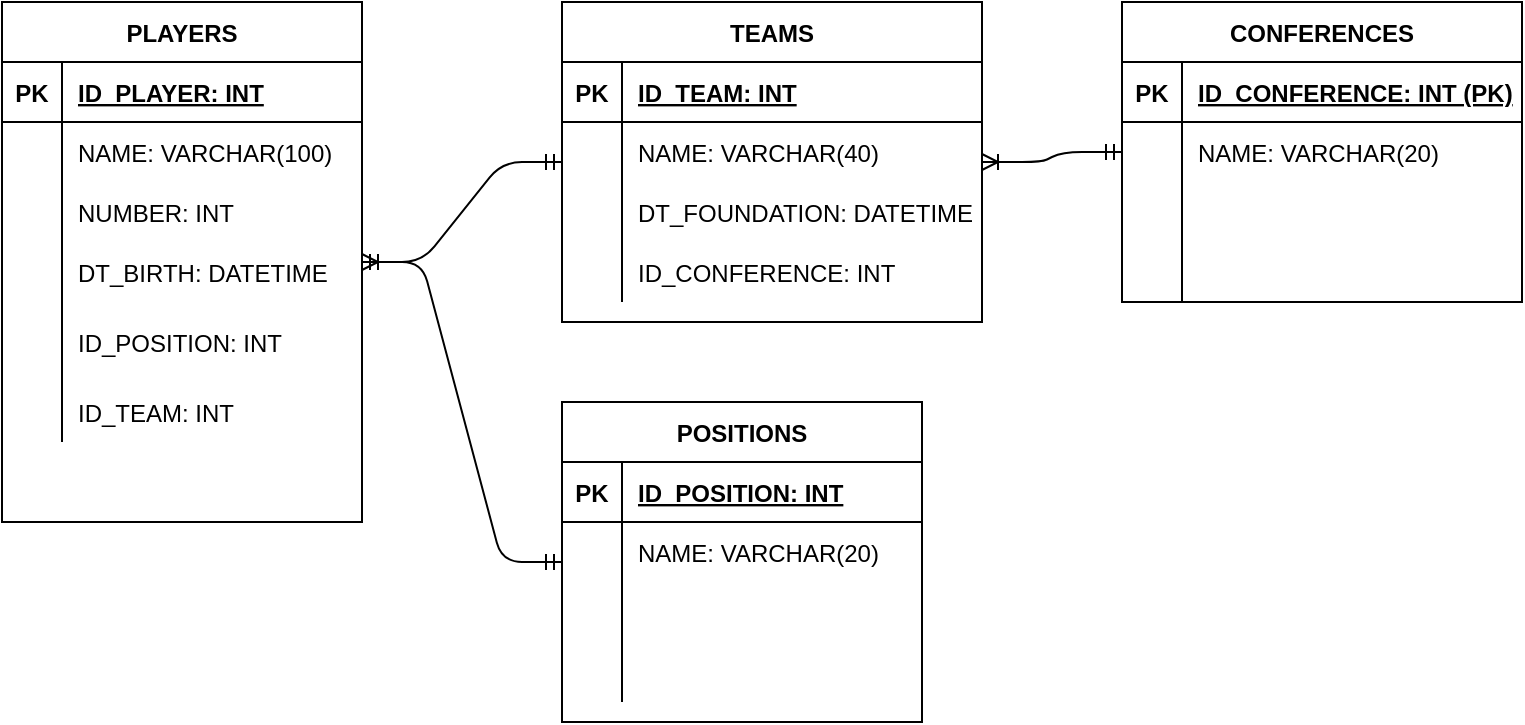<mxfile version="14.2.9" type="github">
  <diagram name="Page-1" id="9f46799a-70d6-7492-0946-bef42562c5a5">
    <mxGraphModel dx="1422" dy="794" grid="1" gridSize="10" guides="1" tooltips="1" connect="1" arrows="1" fold="1" page="1" pageScale="1" pageWidth="1100" pageHeight="850" background="#ffffff" math="0" shadow="0">
      <root>
        <mxCell id="0" />
        <mxCell id="1" parent="0" />
        <mxCell id="zYMepsbsxJOmeYaFlggq-5" value="PLAYERS" style="shape=table;startSize=30;container=1;collapsible=1;childLayout=tableLayout;fixedRows=1;rowLines=0;fontStyle=1;align=center;resizeLast=1;" vertex="1" parent="1">
          <mxGeometry x="40" y="40" width="180" height="260" as="geometry" />
        </mxCell>
        <mxCell id="zYMepsbsxJOmeYaFlggq-6" value="" style="shape=partialRectangle;collapsible=0;dropTarget=0;pointerEvents=0;fillColor=none;top=0;left=0;bottom=1;right=0;points=[[0,0.5],[1,0.5]];portConstraint=eastwest;" vertex="1" parent="zYMepsbsxJOmeYaFlggq-5">
          <mxGeometry y="30" width="180" height="30" as="geometry" />
        </mxCell>
        <mxCell id="zYMepsbsxJOmeYaFlggq-7" value="PK" style="shape=partialRectangle;connectable=0;fillColor=none;top=0;left=0;bottom=0;right=0;fontStyle=1;overflow=hidden;" vertex="1" parent="zYMepsbsxJOmeYaFlggq-6">
          <mxGeometry width="30" height="30" as="geometry" />
        </mxCell>
        <mxCell id="zYMepsbsxJOmeYaFlggq-8" value="ID_PLAYER: INT" style="shape=partialRectangle;connectable=0;fillColor=none;top=0;left=0;bottom=0;right=0;align=left;spacingLeft=6;fontStyle=5;overflow=hidden;" vertex="1" parent="zYMepsbsxJOmeYaFlggq-6">
          <mxGeometry x="30" width="150" height="30" as="geometry" />
        </mxCell>
        <mxCell id="zYMepsbsxJOmeYaFlggq-9" value="" style="shape=partialRectangle;collapsible=0;dropTarget=0;pointerEvents=0;fillColor=none;top=0;left=0;bottom=0;right=0;points=[[0,0.5],[1,0.5]];portConstraint=eastwest;" vertex="1" parent="zYMepsbsxJOmeYaFlggq-5">
          <mxGeometry y="60" width="180" height="30" as="geometry" />
        </mxCell>
        <mxCell id="zYMepsbsxJOmeYaFlggq-10" value="" style="shape=partialRectangle;connectable=0;fillColor=none;top=0;left=0;bottom=0;right=0;editable=1;overflow=hidden;" vertex="1" parent="zYMepsbsxJOmeYaFlggq-9">
          <mxGeometry width="30" height="30" as="geometry" />
        </mxCell>
        <mxCell id="zYMepsbsxJOmeYaFlggq-11" value="NAME: VARCHAR(100)" style="shape=partialRectangle;connectable=0;fillColor=none;top=0;left=0;bottom=0;right=0;align=left;spacingLeft=6;overflow=hidden;" vertex="1" parent="zYMepsbsxJOmeYaFlggq-9">
          <mxGeometry x="30" width="150" height="30" as="geometry" />
        </mxCell>
        <mxCell id="zYMepsbsxJOmeYaFlggq-72" value="" style="shape=partialRectangle;collapsible=0;dropTarget=0;pointerEvents=0;fillColor=none;top=0;left=0;bottom=0;right=0;points=[[0,0.5],[1,0.5]];portConstraint=eastwest;" vertex="1" parent="zYMepsbsxJOmeYaFlggq-5">
          <mxGeometry y="90" width="180" height="30" as="geometry" />
        </mxCell>
        <mxCell id="zYMepsbsxJOmeYaFlggq-73" value="" style="shape=partialRectangle;connectable=0;fillColor=none;top=0;left=0;bottom=0;right=0;editable=1;overflow=hidden;" vertex="1" parent="zYMepsbsxJOmeYaFlggq-72">
          <mxGeometry width="30" height="30" as="geometry" />
        </mxCell>
        <mxCell id="zYMepsbsxJOmeYaFlggq-74" value="NUMBER: INT" style="shape=partialRectangle;connectable=0;fillColor=none;top=0;left=0;bottom=0;right=0;align=left;spacingLeft=6;overflow=hidden;" vertex="1" parent="zYMepsbsxJOmeYaFlggq-72">
          <mxGeometry x="30" width="150" height="30" as="geometry" />
        </mxCell>
        <mxCell id="zYMepsbsxJOmeYaFlggq-12" value="" style="shape=partialRectangle;collapsible=0;dropTarget=0;pointerEvents=0;fillColor=none;top=0;left=0;bottom=0;right=0;points=[[0,0.5],[1,0.5]];portConstraint=eastwest;" vertex="1" parent="zYMepsbsxJOmeYaFlggq-5">
          <mxGeometry y="120" width="180" height="30" as="geometry" />
        </mxCell>
        <mxCell id="zYMepsbsxJOmeYaFlggq-13" value="" style="shape=partialRectangle;connectable=0;fillColor=none;top=0;left=0;bottom=0;right=0;editable=1;overflow=hidden;" vertex="1" parent="zYMepsbsxJOmeYaFlggq-12">
          <mxGeometry width="30" height="30" as="geometry" />
        </mxCell>
        <mxCell id="zYMepsbsxJOmeYaFlggq-14" value="DT_BIRTH: DATETIME" style="shape=partialRectangle;connectable=0;fillColor=none;top=0;left=0;bottom=0;right=0;align=left;spacingLeft=6;overflow=hidden;" vertex="1" parent="zYMepsbsxJOmeYaFlggq-12">
          <mxGeometry x="30" width="150" height="30" as="geometry" />
        </mxCell>
        <mxCell id="zYMepsbsxJOmeYaFlggq-15" value="" style="shape=partialRectangle;collapsible=0;dropTarget=0;pointerEvents=0;fillColor=none;top=0;left=0;bottom=0;right=0;points=[[0,0.5],[1,0.5]];portConstraint=eastwest;" vertex="1" parent="zYMepsbsxJOmeYaFlggq-5">
          <mxGeometry y="150" width="180" height="40" as="geometry" />
        </mxCell>
        <mxCell id="zYMepsbsxJOmeYaFlggq-16" value="" style="shape=partialRectangle;connectable=0;fillColor=none;top=0;left=0;bottom=0;right=0;editable=1;overflow=hidden;" vertex="1" parent="zYMepsbsxJOmeYaFlggq-15">
          <mxGeometry width="30" height="40" as="geometry" />
        </mxCell>
        <mxCell id="zYMepsbsxJOmeYaFlggq-17" value="ID_POSITION: INT" style="shape=partialRectangle;connectable=0;fillColor=none;top=0;left=0;bottom=0;right=0;align=left;spacingLeft=6;overflow=hidden;" vertex="1" parent="zYMepsbsxJOmeYaFlggq-15">
          <mxGeometry x="30" width="150" height="40" as="geometry" />
        </mxCell>
        <mxCell id="zYMepsbsxJOmeYaFlggq-35" value="" style="shape=partialRectangle;collapsible=0;dropTarget=0;pointerEvents=0;fillColor=none;top=0;left=0;bottom=0;right=0;points=[[0,0.5],[1,0.5]];portConstraint=eastwest;" vertex="1" parent="zYMepsbsxJOmeYaFlggq-5">
          <mxGeometry y="190" width="180" height="30" as="geometry" />
        </mxCell>
        <mxCell id="zYMepsbsxJOmeYaFlggq-36" value="" style="shape=partialRectangle;connectable=0;fillColor=none;top=0;left=0;bottom=0;right=0;editable=1;overflow=hidden;" vertex="1" parent="zYMepsbsxJOmeYaFlggq-35">
          <mxGeometry width="30" height="30" as="geometry" />
        </mxCell>
        <mxCell id="zYMepsbsxJOmeYaFlggq-37" value="ID_TEAM: INT" style="shape=partialRectangle;connectable=0;fillColor=none;top=0;left=0;bottom=0;right=0;align=left;spacingLeft=6;overflow=hidden;" vertex="1" parent="zYMepsbsxJOmeYaFlggq-35">
          <mxGeometry x="30" width="150" height="30" as="geometry" />
        </mxCell>
        <mxCell id="zYMepsbsxJOmeYaFlggq-21" value="TEAMS" style="shape=table;startSize=30;container=1;collapsible=1;childLayout=tableLayout;fixedRows=1;rowLines=0;fontStyle=1;align=center;resizeLast=1;" vertex="1" parent="1">
          <mxGeometry x="320" y="40" width="210" height="160" as="geometry" />
        </mxCell>
        <mxCell id="zYMepsbsxJOmeYaFlggq-22" value="" style="shape=partialRectangle;collapsible=0;dropTarget=0;pointerEvents=0;fillColor=none;top=0;left=0;bottom=1;right=0;points=[[0,0.5],[1,0.5]];portConstraint=eastwest;" vertex="1" parent="zYMepsbsxJOmeYaFlggq-21">
          <mxGeometry y="30" width="210" height="30" as="geometry" />
        </mxCell>
        <mxCell id="zYMepsbsxJOmeYaFlggq-23" value="PK" style="shape=partialRectangle;connectable=0;fillColor=none;top=0;left=0;bottom=0;right=0;fontStyle=1;overflow=hidden;" vertex="1" parent="zYMepsbsxJOmeYaFlggq-22">
          <mxGeometry width="30" height="30" as="geometry" />
        </mxCell>
        <mxCell id="zYMepsbsxJOmeYaFlggq-24" value="ID_TEAM: INT" style="shape=partialRectangle;connectable=0;fillColor=none;top=0;left=0;bottom=0;right=0;align=left;spacingLeft=6;fontStyle=5;overflow=hidden;" vertex="1" parent="zYMepsbsxJOmeYaFlggq-22">
          <mxGeometry x="30" width="180" height="30" as="geometry" />
        </mxCell>
        <mxCell id="zYMepsbsxJOmeYaFlggq-25" value="" style="shape=partialRectangle;collapsible=0;dropTarget=0;pointerEvents=0;fillColor=none;top=0;left=0;bottom=0;right=0;points=[[0,0.5],[1,0.5]];portConstraint=eastwest;" vertex="1" parent="zYMepsbsxJOmeYaFlggq-21">
          <mxGeometry y="60" width="210" height="30" as="geometry" />
        </mxCell>
        <mxCell id="zYMepsbsxJOmeYaFlggq-26" value="" style="shape=partialRectangle;connectable=0;fillColor=none;top=0;left=0;bottom=0;right=0;editable=1;overflow=hidden;" vertex="1" parent="zYMepsbsxJOmeYaFlggq-25">
          <mxGeometry width="30" height="30" as="geometry" />
        </mxCell>
        <mxCell id="zYMepsbsxJOmeYaFlggq-27" value="NAME: VARCHAR(40)" style="shape=partialRectangle;connectable=0;fillColor=none;top=0;left=0;bottom=0;right=0;align=left;spacingLeft=6;overflow=hidden;" vertex="1" parent="zYMepsbsxJOmeYaFlggq-25">
          <mxGeometry x="30" width="180" height="30" as="geometry" />
        </mxCell>
        <mxCell id="zYMepsbsxJOmeYaFlggq-28" value="" style="shape=partialRectangle;collapsible=0;dropTarget=0;pointerEvents=0;fillColor=none;top=0;left=0;bottom=0;right=0;points=[[0,0.5],[1,0.5]];portConstraint=eastwest;" vertex="1" parent="zYMepsbsxJOmeYaFlggq-21">
          <mxGeometry y="90" width="210" height="30" as="geometry" />
        </mxCell>
        <mxCell id="zYMepsbsxJOmeYaFlggq-29" value="" style="shape=partialRectangle;connectable=0;fillColor=none;top=0;left=0;bottom=0;right=0;editable=1;overflow=hidden;" vertex="1" parent="zYMepsbsxJOmeYaFlggq-28">
          <mxGeometry width="30" height="30" as="geometry" />
        </mxCell>
        <mxCell id="zYMepsbsxJOmeYaFlggq-30" value="DT_FOUNDATION: DATETIME" style="shape=partialRectangle;connectable=0;fillColor=none;top=0;left=0;bottom=0;right=0;align=left;spacingLeft=6;overflow=hidden;" vertex="1" parent="zYMepsbsxJOmeYaFlggq-28">
          <mxGeometry x="30" width="180" height="30" as="geometry" />
        </mxCell>
        <mxCell id="zYMepsbsxJOmeYaFlggq-31" value="" style="shape=partialRectangle;collapsible=0;dropTarget=0;pointerEvents=0;fillColor=none;top=0;left=0;bottom=0;right=0;points=[[0,0.5],[1,0.5]];portConstraint=eastwest;" vertex="1" parent="zYMepsbsxJOmeYaFlggq-21">
          <mxGeometry y="120" width="210" height="30" as="geometry" />
        </mxCell>
        <mxCell id="zYMepsbsxJOmeYaFlggq-32" value="" style="shape=partialRectangle;connectable=0;fillColor=none;top=0;left=0;bottom=0;right=0;editable=1;overflow=hidden;" vertex="1" parent="zYMepsbsxJOmeYaFlggq-31">
          <mxGeometry width="30" height="30" as="geometry" />
        </mxCell>
        <mxCell id="zYMepsbsxJOmeYaFlggq-33" value="ID_CONFERENCE: INT" style="shape=partialRectangle;connectable=0;fillColor=none;top=0;left=0;bottom=0;right=0;align=left;spacingLeft=6;overflow=hidden;" vertex="1" parent="zYMepsbsxJOmeYaFlggq-31">
          <mxGeometry x="30" width="180" height="30" as="geometry" />
        </mxCell>
        <mxCell id="zYMepsbsxJOmeYaFlggq-38" value="CONFERENCES" style="shape=table;startSize=30;container=1;collapsible=1;childLayout=tableLayout;fixedRows=1;rowLines=0;fontStyle=1;align=center;resizeLast=1;" vertex="1" parent="1">
          <mxGeometry x="600" y="40" width="200" height="150" as="geometry" />
        </mxCell>
        <mxCell id="zYMepsbsxJOmeYaFlggq-39" value="" style="shape=partialRectangle;collapsible=0;dropTarget=0;pointerEvents=0;fillColor=none;top=0;left=0;bottom=1;right=0;points=[[0,0.5],[1,0.5]];portConstraint=eastwest;" vertex="1" parent="zYMepsbsxJOmeYaFlggq-38">
          <mxGeometry y="30" width="200" height="30" as="geometry" />
        </mxCell>
        <mxCell id="zYMepsbsxJOmeYaFlggq-40" value="PK" style="shape=partialRectangle;connectable=0;fillColor=none;top=0;left=0;bottom=0;right=0;fontStyle=1;overflow=hidden;" vertex="1" parent="zYMepsbsxJOmeYaFlggq-39">
          <mxGeometry width="30" height="30" as="geometry" />
        </mxCell>
        <mxCell id="zYMepsbsxJOmeYaFlggq-41" value="ID_CONFERENCE: INT (PK)" style="shape=partialRectangle;connectable=0;fillColor=none;top=0;left=0;bottom=0;right=0;align=left;spacingLeft=6;fontStyle=5;overflow=hidden;" vertex="1" parent="zYMepsbsxJOmeYaFlggq-39">
          <mxGeometry x="30" width="170" height="30" as="geometry" />
        </mxCell>
        <mxCell id="zYMepsbsxJOmeYaFlggq-42" value="" style="shape=partialRectangle;collapsible=0;dropTarget=0;pointerEvents=0;fillColor=none;top=0;left=0;bottom=0;right=0;points=[[0,0.5],[1,0.5]];portConstraint=eastwest;" vertex="1" parent="zYMepsbsxJOmeYaFlggq-38">
          <mxGeometry y="60" width="200" height="30" as="geometry" />
        </mxCell>
        <mxCell id="zYMepsbsxJOmeYaFlggq-43" value="" style="shape=partialRectangle;connectable=0;fillColor=none;top=0;left=0;bottom=0;right=0;editable=1;overflow=hidden;" vertex="1" parent="zYMepsbsxJOmeYaFlggq-42">
          <mxGeometry width="30" height="30" as="geometry" />
        </mxCell>
        <mxCell id="zYMepsbsxJOmeYaFlggq-44" value="NAME: VARCHAR(20)" style="shape=partialRectangle;connectable=0;fillColor=none;top=0;left=0;bottom=0;right=0;align=left;spacingLeft=6;overflow=hidden;" vertex="1" parent="zYMepsbsxJOmeYaFlggq-42">
          <mxGeometry x="30" width="170" height="30" as="geometry" />
        </mxCell>
        <mxCell id="zYMepsbsxJOmeYaFlggq-45" value="" style="shape=partialRectangle;collapsible=0;dropTarget=0;pointerEvents=0;fillColor=none;top=0;left=0;bottom=0;right=0;points=[[0,0.5],[1,0.5]];portConstraint=eastwest;" vertex="1" parent="zYMepsbsxJOmeYaFlggq-38">
          <mxGeometry y="90" width="200" height="30" as="geometry" />
        </mxCell>
        <mxCell id="zYMepsbsxJOmeYaFlggq-46" value="" style="shape=partialRectangle;connectable=0;fillColor=none;top=0;left=0;bottom=0;right=0;editable=1;overflow=hidden;" vertex="1" parent="zYMepsbsxJOmeYaFlggq-45">
          <mxGeometry width="30" height="30" as="geometry" />
        </mxCell>
        <mxCell id="zYMepsbsxJOmeYaFlggq-47" value="" style="shape=partialRectangle;connectable=0;fillColor=none;top=0;left=0;bottom=0;right=0;align=left;spacingLeft=6;overflow=hidden;" vertex="1" parent="zYMepsbsxJOmeYaFlggq-45">
          <mxGeometry x="30" width="170" height="30" as="geometry" />
        </mxCell>
        <mxCell id="zYMepsbsxJOmeYaFlggq-48" value="" style="shape=partialRectangle;collapsible=0;dropTarget=0;pointerEvents=0;fillColor=none;top=0;left=0;bottom=0;right=0;points=[[0,0.5],[1,0.5]];portConstraint=eastwest;" vertex="1" parent="zYMepsbsxJOmeYaFlggq-38">
          <mxGeometry y="120" width="200" height="30" as="geometry" />
        </mxCell>
        <mxCell id="zYMepsbsxJOmeYaFlggq-49" value="" style="shape=partialRectangle;connectable=0;fillColor=none;top=0;left=0;bottom=0;right=0;editable=1;overflow=hidden;" vertex="1" parent="zYMepsbsxJOmeYaFlggq-48">
          <mxGeometry width="30" height="30" as="geometry" />
        </mxCell>
        <mxCell id="zYMepsbsxJOmeYaFlggq-50" value="" style="shape=partialRectangle;connectable=0;fillColor=none;top=0;left=0;bottom=0;right=0;align=left;spacingLeft=6;overflow=hidden;" vertex="1" parent="zYMepsbsxJOmeYaFlggq-48">
          <mxGeometry x="30" width="170" height="30" as="geometry" />
        </mxCell>
        <mxCell id="zYMepsbsxJOmeYaFlggq-51" value="POSITIONS" style="shape=table;startSize=30;container=1;collapsible=1;childLayout=tableLayout;fixedRows=1;rowLines=0;fontStyle=1;align=center;resizeLast=1;" vertex="1" parent="1">
          <mxGeometry x="320" y="240" width="180" height="160" as="geometry" />
        </mxCell>
        <mxCell id="zYMepsbsxJOmeYaFlggq-52" value="" style="shape=partialRectangle;collapsible=0;dropTarget=0;pointerEvents=0;fillColor=none;top=0;left=0;bottom=1;right=0;points=[[0,0.5],[1,0.5]];portConstraint=eastwest;" vertex="1" parent="zYMepsbsxJOmeYaFlggq-51">
          <mxGeometry y="30" width="180" height="30" as="geometry" />
        </mxCell>
        <mxCell id="zYMepsbsxJOmeYaFlggq-53" value="PK" style="shape=partialRectangle;connectable=0;fillColor=none;top=0;left=0;bottom=0;right=0;fontStyle=1;overflow=hidden;" vertex="1" parent="zYMepsbsxJOmeYaFlggq-52">
          <mxGeometry width="30" height="30" as="geometry" />
        </mxCell>
        <mxCell id="zYMepsbsxJOmeYaFlggq-54" value="ID_POSITION: INT" style="shape=partialRectangle;connectable=0;fillColor=none;top=0;left=0;bottom=0;right=0;align=left;spacingLeft=6;fontStyle=5;overflow=hidden;" vertex="1" parent="zYMepsbsxJOmeYaFlggq-52">
          <mxGeometry x="30" width="150" height="30" as="geometry" />
        </mxCell>
        <mxCell id="zYMepsbsxJOmeYaFlggq-55" value="" style="shape=partialRectangle;collapsible=0;dropTarget=0;pointerEvents=0;fillColor=none;top=0;left=0;bottom=0;right=0;points=[[0,0.5],[1,0.5]];portConstraint=eastwest;" vertex="1" parent="zYMepsbsxJOmeYaFlggq-51">
          <mxGeometry y="60" width="180" height="30" as="geometry" />
        </mxCell>
        <mxCell id="zYMepsbsxJOmeYaFlggq-56" value="" style="shape=partialRectangle;connectable=0;fillColor=none;top=0;left=0;bottom=0;right=0;editable=1;overflow=hidden;" vertex="1" parent="zYMepsbsxJOmeYaFlggq-55">
          <mxGeometry width="30" height="30" as="geometry" />
        </mxCell>
        <mxCell id="zYMepsbsxJOmeYaFlggq-57" value="NAME: VARCHAR(20)" style="shape=partialRectangle;connectable=0;fillColor=none;top=0;left=0;bottom=0;right=0;align=left;spacingLeft=6;overflow=hidden;" vertex="1" parent="zYMepsbsxJOmeYaFlggq-55">
          <mxGeometry x="30" width="150" height="30" as="geometry" />
        </mxCell>
        <mxCell id="zYMepsbsxJOmeYaFlggq-58" value="" style="shape=partialRectangle;collapsible=0;dropTarget=0;pointerEvents=0;fillColor=none;top=0;left=0;bottom=0;right=0;points=[[0,0.5],[1,0.5]];portConstraint=eastwest;" vertex="1" parent="zYMepsbsxJOmeYaFlggq-51">
          <mxGeometry y="90" width="180" height="30" as="geometry" />
        </mxCell>
        <mxCell id="zYMepsbsxJOmeYaFlggq-59" value="" style="shape=partialRectangle;connectable=0;fillColor=none;top=0;left=0;bottom=0;right=0;editable=1;overflow=hidden;" vertex="1" parent="zYMepsbsxJOmeYaFlggq-58">
          <mxGeometry width="30" height="30" as="geometry" />
        </mxCell>
        <mxCell id="zYMepsbsxJOmeYaFlggq-60" value="" style="shape=partialRectangle;connectable=0;fillColor=none;top=0;left=0;bottom=0;right=0;align=left;spacingLeft=6;overflow=hidden;" vertex="1" parent="zYMepsbsxJOmeYaFlggq-58">
          <mxGeometry x="30" width="150" height="30" as="geometry" />
        </mxCell>
        <mxCell id="zYMepsbsxJOmeYaFlggq-61" value="" style="shape=partialRectangle;collapsible=0;dropTarget=0;pointerEvents=0;fillColor=none;top=0;left=0;bottom=0;right=0;points=[[0,0.5],[1,0.5]];portConstraint=eastwest;" vertex="1" parent="zYMepsbsxJOmeYaFlggq-51">
          <mxGeometry y="120" width="180" height="30" as="geometry" />
        </mxCell>
        <mxCell id="zYMepsbsxJOmeYaFlggq-62" value="" style="shape=partialRectangle;connectable=0;fillColor=none;top=0;left=0;bottom=0;right=0;editable=1;overflow=hidden;" vertex="1" parent="zYMepsbsxJOmeYaFlggq-61">
          <mxGeometry width="30" height="30" as="geometry" />
        </mxCell>
        <mxCell id="zYMepsbsxJOmeYaFlggq-63" value="" style="shape=partialRectangle;connectable=0;fillColor=none;top=0;left=0;bottom=0;right=0;align=left;spacingLeft=6;overflow=hidden;" vertex="1" parent="zYMepsbsxJOmeYaFlggq-61">
          <mxGeometry x="30" width="150" height="30" as="geometry" />
        </mxCell>
        <mxCell id="zYMepsbsxJOmeYaFlggq-85" value="" style="edgeStyle=entityRelationEdgeStyle;fontSize=12;html=1;endArrow=ERoneToMany;startArrow=ERmandOne;" edge="1" parent="1" source="zYMepsbsxJOmeYaFlggq-38" target="zYMepsbsxJOmeYaFlggq-21">
          <mxGeometry width="100" height="100" relative="1" as="geometry">
            <mxPoint x="500" y="460" as="sourcePoint" />
            <mxPoint x="600" y="360" as="targetPoint" />
          </mxGeometry>
        </mxCell>
        <mxCell id="zYMepsbsxJOmeYaFlggq-86" value="" style="edgeStyle=entityRelationEdgeStyle;fontSize=12;html=1;endArrow=ERoneToMany;startArrow=ERmandOne;" edge="1" parent="1" source="zYMepsbsxJOmeYaFlggq-21" target="zYMepsbsxJOmeYaFlggq-5">
          <mxGeometry width="100" height="100" relative="1" as="geometry">
            <mxPoint x="260" y="370" as="sourcePoint" />
            <mxPoint x="600" y="360" as="targetPoint" />
          </mxGeometry>
        </mxCell>
        <mxCell id="zYMepsbsxJOmeYaFlggq-87" value="" style="edgeStyle=entityRelationEdgeStyle;fontSize=12;html=1;endArrow=ERmandOne;startArrow=ERmandOne;" edge="1" parent="1" source="zYMepsbsxJOmeYaFlggq-5" target="zYMepsbsxJOmeYaFlggq-51">
          <mxGeometry width="100" height="100" relative="1" as="geometry">
            <mxPoint x="500" y="460" as="sourcePoint" />
            <mxPoint x="600" y="360" as="targetPoint" />
          </mxGeometry>
        </mxCell>
      </root>
    </mxGraphModel>
  </diagram>
</mxfile>

